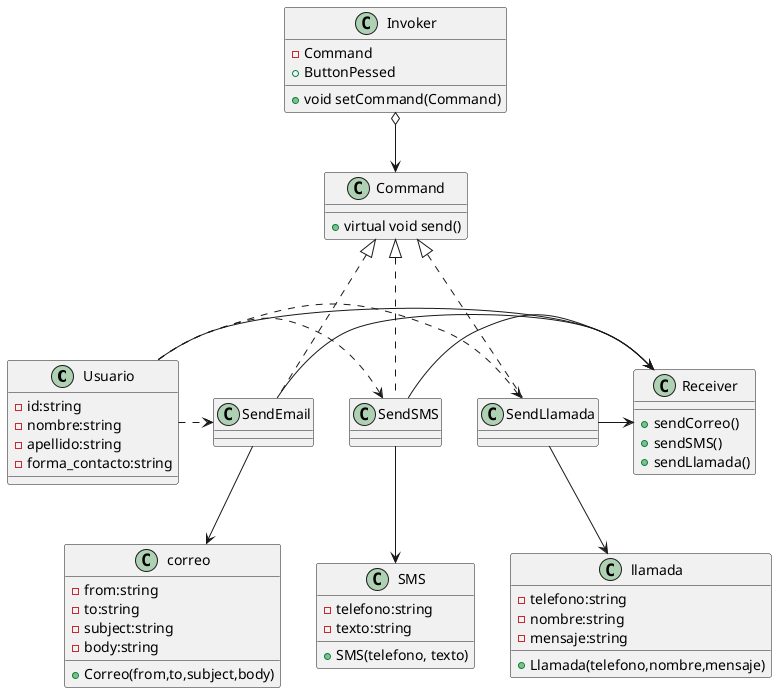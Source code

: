 @startuml

class Usuario {
    -id:string
    -nombre:string
    -apellido:string
    -forma_contacto:string
}

class correo {
    -from:string
    -to:string
    -subject:string
    -body:string
    +Correo(from,to,subject,body)
}

class SMS {
    -telefono:string
    -texto:string
    +SMS(telefono, texto)
}

class llamada {
    -telefono:string
    -nombre:string
    -mensaje:string
    +Llamada(telefono,nombre,mensaje)
}

class Command{
    +virtual void send()
}

class Receiver{
    +sendCorreo()
    +sendSMS()
    +sendLlamada()
}

class SendEmail{
}

class SendSMS{
}

class SendLlamada{

}

class Invoker{
    -Command
    +void setCommand(Command)
    +ButtonPessed
}


Invoker o--> Command
Command <|... SendEmail
Command <|... SendSMS 
Command <|... SendLlamada
SendEmail -> Receiver
SendSMS -> Receiver
SendLlamada -> Receiver
Usuario -> Receiver

Usuario .> SendEmail
Usuario .> SendSMS
Usuario .> SendLlamada

SendEmail --> correo
SendSMS --> SMS
SendLlamada --> llamada

@enduml
